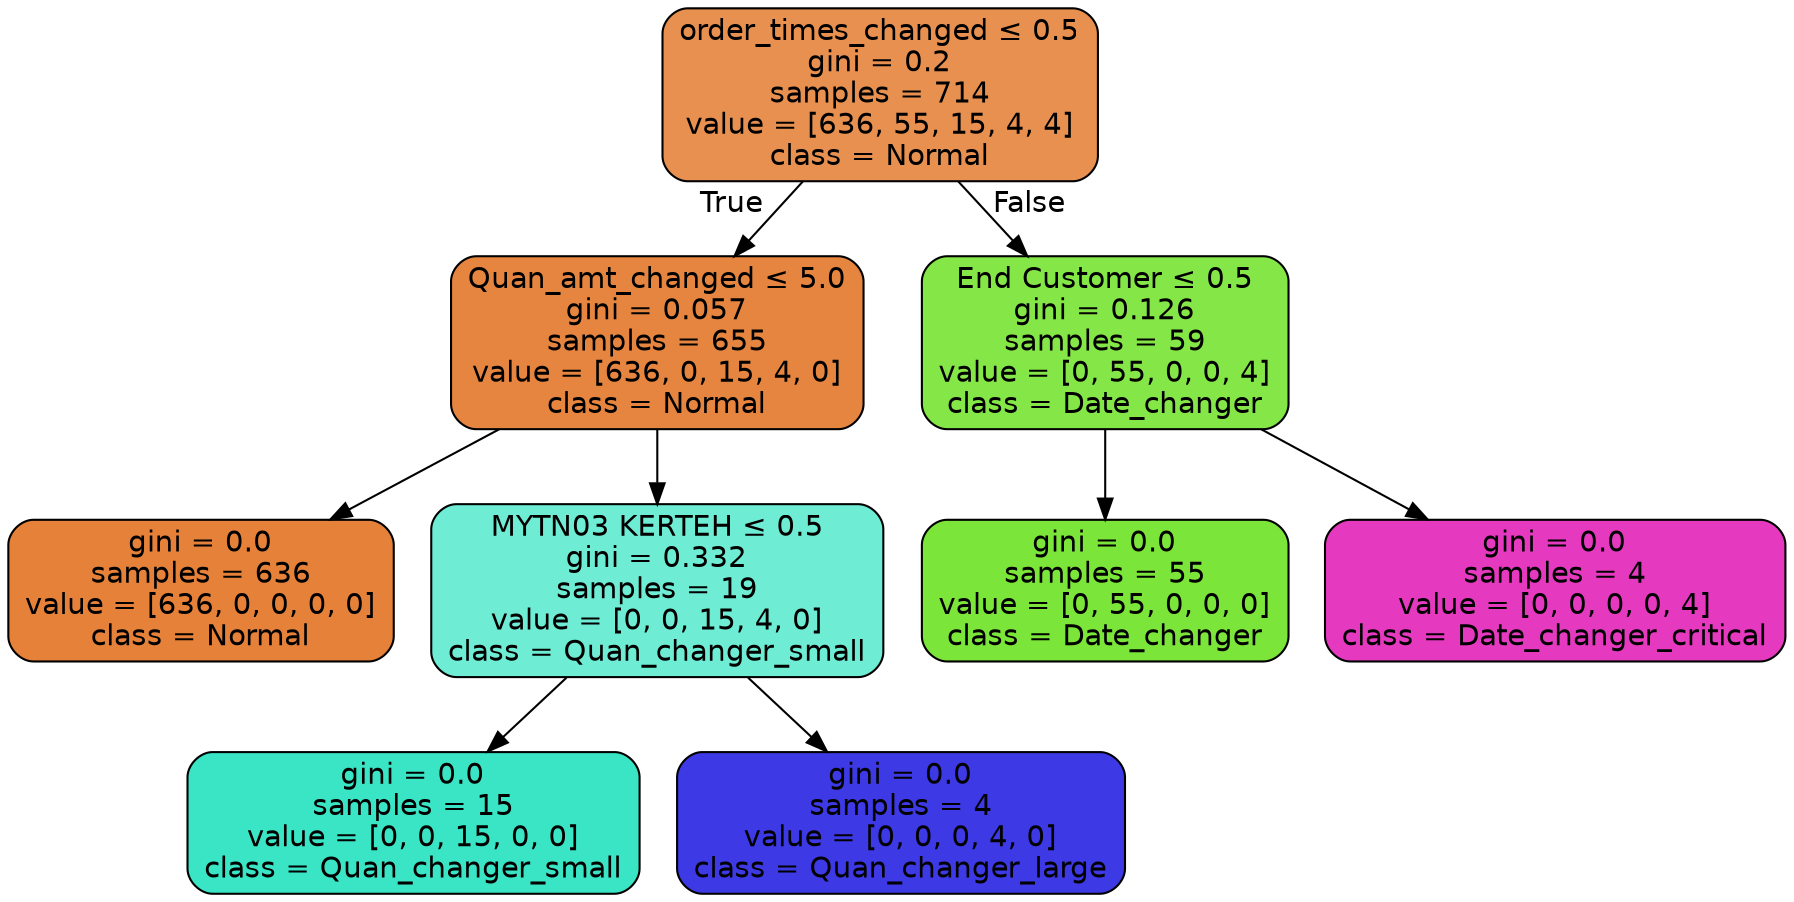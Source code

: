 digraph Tree {
node [shape=box, style="filled, rounded", color="black", fontname=helvetica] ;
edge [fontname=helvetica] ;
0 [label=<order_times_changed &le; 0.5<br/>gini = 0.2<br/>samples = 714<br/>value = [636, 55, 15, 4, 4]<br/>class = Normal>, fillcolor="#e89050"] ;
1 [label=<Quan_amt_changed &le; 5.0<br/>gini = 0.057<br/>samples = 655<br/>value = [636, 0, 15, 4, 0]<br/>class = Normal>, fillcolor="#e6853f"] ;
0 -> 1 [labeldistance=2.5, labelangle=45, headlabel="True"] ;
2 [label=<gini = 0.0<br/>samples = 636<br/>value = [636, 0, 0, 0, 0]<br/>class = Normal>, fillcolor="#e58139"] ;
1 -> 2 ;
3 [label=<MYTN03 KERTEH &le; 0.5<br/>gini = 0.332<br/>samples = 19<br/>value = [0, 0, 15, 4, 0]<br/>class = Quan_changer_small>, fillcolor="#6eecd4"] ;
1 -> 3 ;
4 [label=<gini = 0.0<br/>samples = 15<br/>value = [0, 0, 15, 0, 0]<br/>class = Quan_changer_small>, fillcolor="#39e5c5"] ;
3 -> 4 ;
5 [label=<gini = 0.0<br/>samples = 4<br/>value = [0, 0, 0, 4, 0]<br/>class = Quan_changer_large>, fillcolor="#3c39e5"] ;
3 -> 5 ;
6 [label=<End Customer &le; 0.5<br/>gini = 0.126<br/>samples = 59<br/>value = [0, 55, 0, 0, 4]<br/>class = Date_changer>, fillcolor="#85e747"] ;
0 -> 6 [labeldistance=2.5, labelangle=-45, headlabel="False"] ;
7 [label=<gini = 0.0<br/>samples = 55<br/>value = [0, 55, 0, 0, 0]<br/>class = Date_changer>, fillcolor="#7be539"] ;
6 -> 7 ;
8 [label=<gini = 0.0<br/>samples = 4<br/>value = [0, 0, 0, 0, 4]<br/>class = Date_changer_critical>, fillcolor="#e539c0"] ;
6 -> 8 ;
}